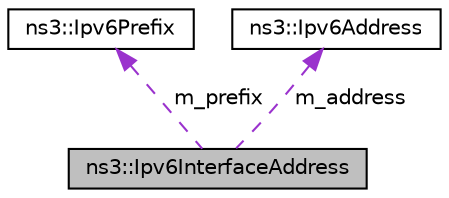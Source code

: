 digraph "ns3::Ipv6InterfaceAddress"
{
 // LATEX_PDF_SIZE
  edge [fontname="Helvetica",fontsize="10",labelfontname="Helvetica",labelfontsize="10"];
  node [fontname="Helvetica",fontsize="10",shape=record];
  Node1 [label="ns3::Ipv6InterfaceAddress",height=0.2,width=0.4,color="black", fillcolor="grey75", style="filled", fontcolor="black",tooltip="IPv6 address associated with an interface."];
  Node2 -> Node1 [dir="back",color="darkorchid3",fontsize="10",style="dashed",label=" m_prefix" ,fontname="Helvetica"];
  Node2 [label="ns3::Ipv6Prefix",height=0.2,width=0.4,color="black", fillcolor="white", style="filled",URL="$classns3_1_1_ipv6_prefix.html",tooltip="Describes an IPv6 prefix."];
  Node3 -> Node1 [dir="back",color="darkorchid3",fontsize="10",style="dashed",label=" m_address" ,fontname="Helvetica"];
  Node3 [label="ns3::Ipv6Address",height=0.2,width=0.4,color="black", fillcolor="white", style="filled",URL="$classns3_1_1_ipv6_address.html",tooltip="Describes an IPv6 address."];
}
